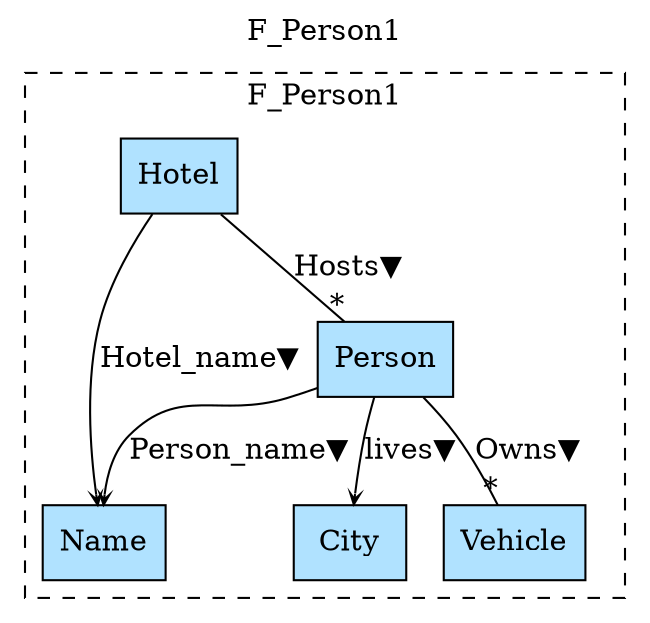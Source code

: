 digraph {graph[label=F_Person1,labelloc=tl,labelfontsize=12];
subgraph cluster_F_Person1{style=dashed;label=F_Person1;
"Person"[shape=record,fillcolor=lightskyblue1,style = filled,label="Person"];
"City"[shape=record,fillcolor=lightskyblue1,style = filled,label="City"];
"Name"[shape=record,fillcolor=lightskyblue1,style = filled,label="Name"];
"Vehicle"[shape=record,fillcolor=lightskyblue1,style = filled,label="Vehicle"];
"Hotel"[shape=record,fillcolor=lightskyblue1,style = filled,label="Hotel"];

"Person"->"City"[label="lives▼",arrowhead=vee,headlabel="",arrowsize=.5];
"Hotel"->"Name"[label="Hotel_name▼",arrowhead=vee,headlabel="",arrowsize=.5];
"Person"->"Name"[label="Person_name▼",arrowhead=vee,headlabel="",arrowsize=.5];
"Person"->"Vehicle"[label="Owns▼",dir=none,taillabel="",headlabel="*"];
"Hotel"->"Person"[label="Hosts▼",dir=none,taillabel="",headlabel="*"];

}
}